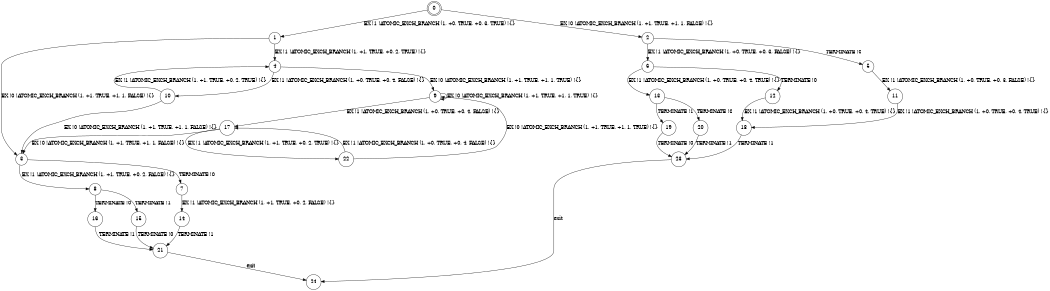digraph BCG {
size = "7, 10.5";
center = TRUE;
node [shape = circle];
0 [peripheries = 2];
0 -> 1 [label = "EX !1 !ATOMIC_EXCH_BRANCH (1, +0, TRUE, +0, 3, TRUE) !{}"];
0 -> 2 [label = "EX !0 !ATOMIC_EXCH_BRANCH (1, +1, TRUE, +1, 1, FALSE) !{}"];
1 -> 3 [label = "EX !0 !ATOMIC_EXCH_BRANCH (1, +1, TRUE, +1, 1, FALSE) !{}"];
1 -> 4 [label = "EX !1 !ATOMIC_EXCH_BRANCH (1, +1, TRUE, +0, 2, TRUE) !{}"];
2 -> 5 [label = "TERMINATE !0"];
2 -> 6 [label = "EX !1 !ATOMIC_EXCH_BRANCH (1, +0, TRUE, +0, 3, FALSE) !{}"];
3 -> 7 [label = "TERMINATE !0"];
3 -> 8 [label = "EX !1 !ATOMIC_EXCH_BRANCH (1, +1, TRUE, +0, 2, FALSE) !{}"];
4 -> 9 [label = "EX !0 !ATOMIC_EXCH_BRANCH (1, +1, TRUE, +1, 1, TRUE) !{}"];
4 -> 10 [label = "EX !1 !ATOMIC_EXCH_BRANCH (1, +0, TRUE, +0, 4, FALSE) !{}"];
5 -> 11 [label = "EX !1 !ATOMIC_EXCH_BRANCH (1, +0, TRUE, +0, 3, FALSE) !{}"];
6 -> 12 [label = "TERMINATE !0"];
6 -> 13 [label = "EX !1 !ATOMIC_EXCH_BRANCH (1, +0, TRUE, +0, 4, TRUE) !{}"];
7 -> 14 [label = "EX !1 !ATOMIC_EXCH_BRANCH (1, +1, TRUE, +0, 2, FALSE) !{}"];
8 -> 15 [label = "TERMINATE !1"];
8 -> 16 [label = "TERMINATE !0"];
9 -> 17 [label = "EX !1 !ATOMIC_EXCH_BRANCH (1, +0, TRUE, +0, 4, FALSE) !{}"];
9 -> 9 [label = "EX !0 !ATOMIC_EXCH_BRANCH (1, +1, TRUE, +1, 1, TRUE) !{}"];
10 -> 3 [label = "EX !0 !ATOMIC_EXCH_BRANCH (1, +1, TRUE, +1, 1, FALSE) !{}"];
10 -> 4 [label = "EX !1 !ATOMIC_EXCH_BRANCH (1, +1, TRUE, +0, 2, TRUE) !{}"];
11 -> 18 [label = "EX !1 !ATOMIC_EXCH_BRANCH (1, +0, TRUE, +0, 4, TRUE) !{}"];
12 -> 18 [label = "EX !1 !ATOMIC_EXCH_BRANCH (1, +0, TRUE, +0, 4, TRUE) !{}"];
13 -> 19 [label = "TERMINATE !1"];
13 -> 20 [label = "TERMINATE !0"];
14 -> 21 [label = "TERMINATE !1"];
15 -> 21 [label = "TERMINATE !0"];
16 -> 21 [label = "TERMINATE !1"];
17 -> 22 [label = "EX !1 !ATOMIC_EXCH_BRANCH (1, +1, TRUE, +0, 2, TRUE) !{}"];
17 -> 3 [label = "EX !0 !ATOMIC_EXCH_BRANCH (1, +1, TRUE, +1, 1, FALSE) !{}"];
18 -> 23 [label = "TERMINATE !1"];
19 -> 23 [label = "TERMINATE !0"];
20 -> 23 [label = "TERMINATE !1"];
21 -> 24 [label = "exit"];
22 -> 17 [label = "EX !1 !ATOMIC_EXCH_BRANCH (1, +0, TRUE, +0, 4, FALSE) !{}"];
22 -> 9 [label = "EX !0 !ATOMIC_EXCH_BRANCH (1, +1, TRUE, +1, 1, TRUE) !{}"];
23 -> 24 [label = "exit"];
}
